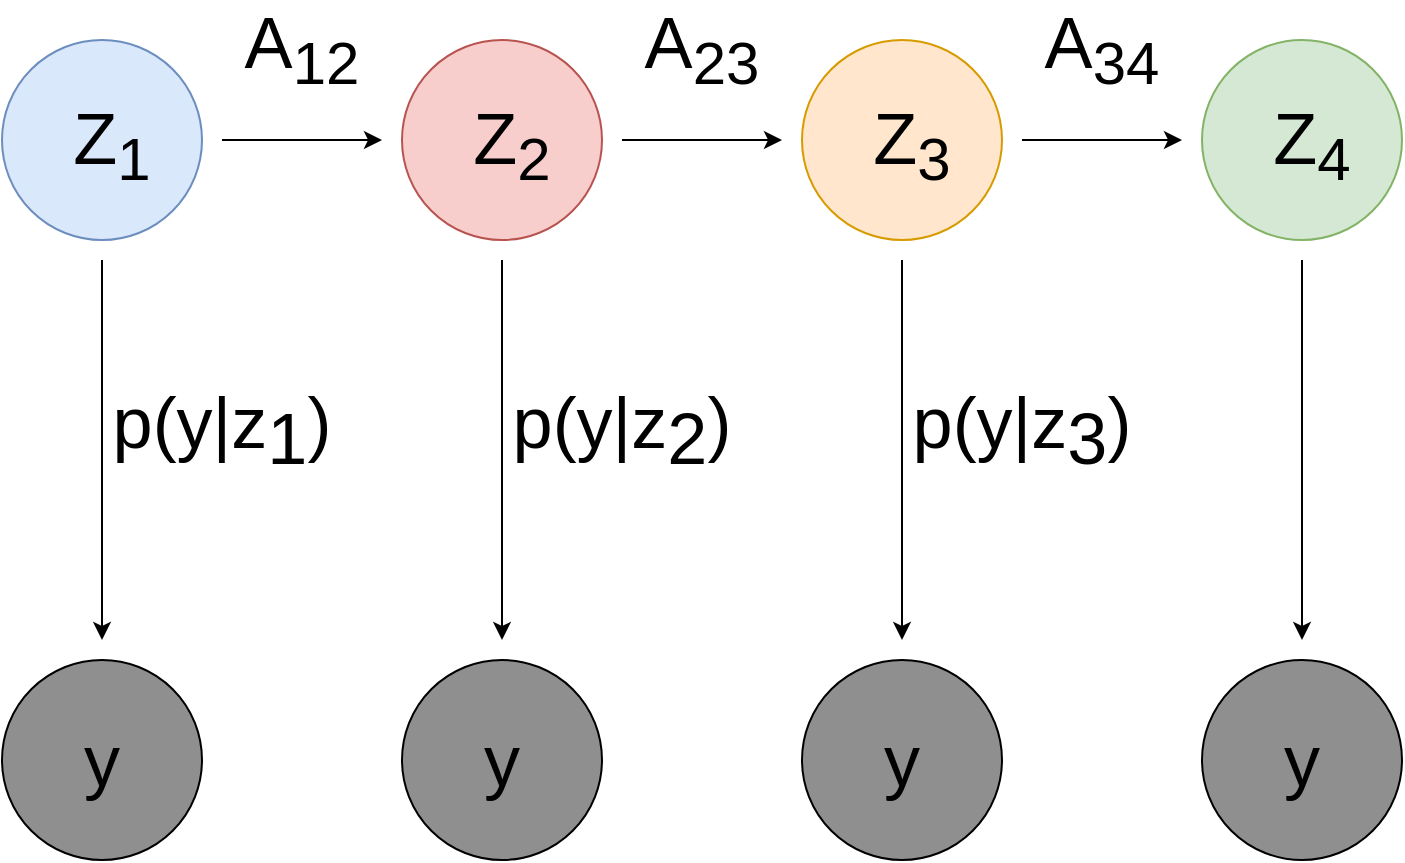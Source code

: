 <mxfile version="22.1.0" type="github">
  <diagram name="페이지-1" id="5Jwt5W8f6A57FJKGW4zd">
    <mxGraphModel dx="787" dy="1233" grid="1" gridSize="10" guides="1" tooltips="1" connect="1" arrows="1" fold="1" page="1" pageScale="1" pageWidth="827" pageHeight="1169" math="0" shadow="0">
      <root>
        <mxCell id="0" />
        <mxCell id="1" parent="0" />
        <mxCell id="i4vDzlRR8qIi1nZQJ5Jg-1" value="" style="ellipse;whiteSpace=wrap;html=1;fillColor=#dae8fc;strokeColor=#6c8ebf;" vertex="1" parent="1">
          <mxGeometry x="80" y="240" width="100" height="100" as="geometry" />
        </mxCell>
        <mxCell id="i4vDzlRR8qIi1nZQJ5Jg-2" value="" style="ellipse;whiteSpace=wrap;html=1;fillColor=#f8cecc;strokeColor=#b85450;" vertex="1" parent="1">
          <mxGeometry x="280" y="240" width="100" height="100" as="geometry" />
        </mxCell>
        <mxCell id="i4vDzlRR8qIi1nZQJ5Jg-3" value="" style="ellipse;whiteSpace=wrap;html=1;fillColor=#ffe6cc;strokeColor=#d79b00;" vertex="1" parent="1">
          <mxGeometry x="480" y="240" width="100" height="100" as="geometry" />
        </mxCell>
        <mxCell id="i4vDzlRR8qIi1nZQJ5Jg-4" value="" style="ellipse;whiteSpace=wrap;html=1;fillColor=#d5e8d4;strokeColor=#82b366;" vertex="1" parent="1">
          <mxGeometry x="680" y="240" width="100" height="100" as="geometry" />
        </mxCell>
        <mxCell id="i4vDzlRR8qIi1nZQJ5Jg-6" value="" style="ellipse;whiteSpace=wrap;html=1;fillColor=#8F8F8F;" vertex="1" parent="1">
          <mxGeometry x="80" y="550" width="100" height="100" as="geometry" />
        </mxCell>
        <mxCell id="i4vDzlRR8qIi1nZQJ5Jg-7" value="" style="ellipse;whiteSpace=wrap;html=1;fillColor=#8F8F8F;" vertex="1" parent="1">
          <mxGeometry x="280" y="550" width="100" height="100" as="geometry" />
        </mxCell>
        <mxCell id="i4vDzlRR8qIi1nZQJ5Jg-8" value="" style="ellipse;whiteSpace=wrap;html=1;fillColor=#8F8F8F;" vertex="1" parent="1">
          <mxGeometry x="480" y="550" width="100" height="100" as="geometry" />
        </mxCell>
        <mxCell id="i4vDzlRR8qIi1nZQJ5Jg-9" value="" style="ellipse;whiteSpace=wrap;html=1;fillColor=#8F8F8F;" vertex="1" parent="1">
          <mxGeometry x="680" y="550" width="100" height="100" as="geometry" />
        </mxCell>
        <mxCell id="i4vDzlRR8qIi1nZQJ5Jg-10" value="" style="endArrow=classic;html=1;rounded=0;" edge="1" parent="1">
          <mxGeometry width="50" height="50" relative="1" as="geometry">
            <mxPoint x="190" y="290" as="sourcePoint" />
            <mxPoint x="270" y="290" as="targetPoint" />
          </mxGeometry>
        </mxCell>
        <mxCell id="i4vDzlRR8qIi1nZQJ5Jg-11" value="" style="endArrow=classic;html=1;rounded=0;" edge="1" parent="1">
          <mxGeometry width="50" height="50" relative="1" as="geometry">
            <mxPoint x="390" y="290" as="sourcePoint" />
            <mxPoint x="470" y="290" as="targetPoint" />
          </mxGeometry>
        </mxCell>
        <mxCell id="i4vDzlRR8qIi1nZQJ5Jg-12" value="" style="endArrow=classic;html=1;rounded=0;" edge="1" parent="1">
          <mxGeometry width="50" height="50" relative="1" as="geometry">
            <mxPoint x="590" y="290" as="sourcePoint" />
            <mxPoint x="670" y="290" as="targetPoint" />
          </mxGeometry>
        </mxCell>
        <mxCell id="i4vDzlRR8qIi1nZQJ5Jg-13" value="" style="endArrow=classic;html=1;rounded=0;" edge="1" parent="1">
          <mxGeometry width="50" height="50" relative="1" as="geometry">
            <mxPoint x="130" y="350" as="sourcePoint" />
            <mxPoint x="130" y="540" as="targetPoint" />
          </mxGeometry>
        </mxCell>
        <mxCell id="i4vDzlRR8qIi1nZQJ5Jg-14" value="" style="endArrow=classic;html=1;rounded=0;" edge="1" parent="1">
          <mxGeometry width="50" height="50" relative="1" as="geometry">
            <mxPoint x="330" y="350" as="sourcePoint" />
            <mxPoint x="330" y="540" as="targetPoint" />
          </mxGeometry>
        </mxCell>
        <mxCell id="i4vDzlRR8qIi1nZQJ5Jg-15" value="" style="endArrow=classic;html=1;rounded=0;" edge="1" parent="1">
          <mxGeometry width="50" height="50" relative="1" as="geometry">
            <mxPoint x="530" y="350" as="sourcePoint" />
            <mxPoint x="530" y="540" as="targetPoint" />
          </mxGeometry>
        </mxCell>
        <mxCell id="i4vDzlRR8qIi1nZQJ5Jg-16" value="" style="endArrow=classic;html=1;rounded=0;" edge="1" parent="1">
          <mxGeometry width="50" height="50" relative="1" as="geometry">
            <mxPoint x="730" y="350" as="sourcePoint" />
            <mxPoint x="730" y="540" as="targetPoint" />
          </mxGeometry>
        </mxCell>
        <mxCell id="i4vDzlRR8qIi1nZQJ5Jg-17" value="&lt;font style=&quot;font-size: 36px;&quot;&gt;&amp;nbsp;Z&lt;sub style=&quot;&quot;&gt;1&lt;/sub&gt;&lt;/font&gt;" style="text;strokeColor=none;align=center;fillColor=none;html=1;verticalAlign=middle;whiteSpace=wrap;rounded=0;" vertex="1" parent="1">
          <mxGeometry x="100" y="278" width="60" height="30" as="geometry" />
        </mxCell>
        <mxCell id="i4vDzlRR8qIi1nZQJ5Jg-18" value="&lt;font style=&quot;font-size: 36px;&quot;&gt;&lt;font style=&quot;&quot;&gt;&amp;nbsp;Z&lt;/font&gt;&lt;font style=&quot;&quot;&gt;&lt;sub style=&quot;&quot;&gt;2&lt;/sub&gt;&lt;/font&gt;&lt;/font&gt;" style="text;strokeColor=none;align=center;fillColor=none;html=1;verticalAlign=middle;whiteSpace=wrap;rounded=0;" vertex="1" parent="1">
          <mxGeometry x="300" y="278" width="60" height="30" as="geometry" />
        </mxCell>
        <mxCell id="i4vDzlRR8qIi1nZQJ5Jg-19" value="&lt;font style=&quot;font-size: 36px;&quot;&gt;&amp;nbsp;Z&lt;sub style=&quot;&quot;&gt;4&lt;/sub&gt;&lt;/font&gt;" style="text;strokeColor=none;align=center;fillColor=none;html=1;verticalAlign=middle;whiteSpace=wrap;rounded=0;" vertex="1" parent="1">
          <mxGeometry x="700" y="278" width="60" height="30" as="geometry" />
        </mxCell>
        <mxCell id="i4vDzlRR8qIi1nZQJ5Jg-20" value="&lt;font style=&quot;font-size: 36px;&quot;&gt;&amp;nbsp;Z&lt;sub style=&quot;&quot;&gt;3&lt;/sub&gt;&lt;/font&gt;" style="text;strokeColor=none;align=center;fillColor=none;html=1;verticalAlign=middle;whiteSpace=wrap;rounded=0;" vertex="1" parent="1">
          <mxGeometry x="500" y="278" width="60" height="30" as="geometry" />
        </mxCell>
        <mxCell id="i4vDzlRR8qIi1nZQJ5Jg-21" value="&lt;font style=&quot;font-size: 36px;&quot;&gt;A&lt;sub style=&quot;&quot;&gt;12&lt;/sub&gt;&lt;/font&gt;" style="text;strokeColor=none;align=center;fillColor=none;html=1;verticalAlign=middle;whiteSpace=wrap;rounded=0;" vertex="1" parent="1">
          <mxGeometry x="200" y="230" width="60" height="30" as="geometry" />
        </mxCell>
        <mxCell id="i4vDzlRR8qIi1nZQJ5Jg-22" value="&lt;font style=&quot;font-size: 36px;&quot;&gt;A&lt;sub style=&quot;&quot;&gt;23&lt;/sub&gt;&lt;/font&gt;" style="text;strokeColor=none;align=center;fillColor=none;html=1;verticalAlign=middle;whiteSpace=wrap;rounded=0;" vertex="1" parent="1">
          <mxGeometry x="400" y="230" width="60" height="30" as="geometry" />
        </mxCell>
        <mxCell id="i4vDzlRR8qIi1nZQJ5Jg-23" value="&lt;font style=&quot;font-size: 36px;&quot;&gt;A&lt;sub style=&quot;&quot;&gt;34&lt;/sub&gt;&lt;/font&gt;" style="text;strokeColor=none;align=center;fillColor=none;html=1;verticalAlign=middle;whiteSpace=wrap;rounded=0;" vertex="1" parent="1">
          <mxGeometry x="600" y="230" width="60" height="30" as="geometry" />
        </mxCell>
        <mxCell id="i4vDzlRR8qIi1nZQJ5Jg-24" value="&lt;font style=&quot;font-size: 36px;&quot;&gt;y&lt;/font&gt;" style="text;strokeColor=none;align=center;fillColor=none;html=1;verticalAlign=middle;whiteSpace=wrap;rounded=0;" vertex="1" parent="1">
          <mxGeometry x="100" y="585" width="60" height="30" as="geometry" />
        </mxCell>
        <mxCell id="i4vDzlRR8qIi1nZQJ5Jg-25" value="&lt;font style=&quot;font-size: 36px;&quot;&gt;y&lt;/font&gt;" style="text;strokeColor=none;align=center;fillColor=none;html=1;verticalAlign=middle;whiteSpace=wrap;rounded=0;fontSize=36;" vertex="1" parent="1">
          <mxGeometry x="300" y="585" width="60" height="30" as="geometry" />
        </mxCell>
        <mxCell id="i4vDzlRR8qIi1nZQJ5Jg-26" value="&lt;font style=&quot;font-size: 36px;&quot;&gt;y&lt;/font&gt;" style="text;strokeColor=none;align=center;fillColor=none;html=1;verticalAlign=middle;whiteSpace=wrap;rounded=0;fontSize=36;" vertex="1" parent="1">
          <mxGeometry x="700" y="585" width="60" height="30" as="geometry" />
        </mxCell>
        <mxCell id="i4vDzlRR8qIi1nZQJ5Jg-27" value="&lt;font style=&quot;font-size: 36px;&quot;&gt;y&lt;/font&gt;" style="text;strokeColor=none;align=center;fillColor=none;html=1;verticalAlign=middle;whiteSpace=wrap;rounded=0;fontSize=36;" vertex="1" parent="1">
          <mxGeometry x="500" y="585" width="60" height="30" as="geometry" />
        </mxCell>
        <mxCell id="i4vDzlRR8qIi1nZQJ5Jg-28" value="&lt;font style=&quot;font-size: 36px;&quot;&gt;p(y|z&lt;sub style=&quot;font-size: 36px;&quot;&gt;1&lt;/sub&gt;)&lt;/font&gt;" style="text;strokeColor=none;align=center;fillColor=none;html=1;verticalAlign=middle;whiteSpace=wrap;rounded=0;fontSize=36;" vertex="1" parent="1">
          <mxGeometry x="160" y="420" width="60" height="30" as="geometry" />
        </mxCell>
        <mxCell id="i4vDzlRR8qIi1nZQJ5Jg-29" value="&lt;font style=&quot;font-size: 36px;&quot;&gt;p(y|z&lt;sub style=&quot;font-size: 36px;&quot;&gt;2&lt;/sub&gt;)&lt;/font&gt;" style="text;strokeColor=none;align=center;fillColor=none;html=1;verticalAlign=middle;whiteSpace=wrap;rounded=0;fontSize=36;" vertex="1" parent="1">
          <mxGeometry x="360" y="420" width="60" height="30" as="geometry" />
        </mxCell>
        <mxCell id="i4vDzlRR8qIi1nZQJ5Jg-30" value="&lt;font style=&quot;font-size: 36px;&quot;&gt;p(y|z&lt;sub style=&quot;font-size: 36px;&quot;&gt;3&lt;/sub&gt;)&lt;/font&gt;" style="text;strokeColor=none;align=center;fillColor=none;html=1;verticalAlign=middle;whiteSpace=wrap;rounded=0;fontSize=36;" vertex="1" parent="1">
          <mxGeometry x="560" y="420" width="60" height="30" as="geometry" />
        </mxCell>
      </root>
    </mxGraphModel>
  </diagram>
</mxfile>
